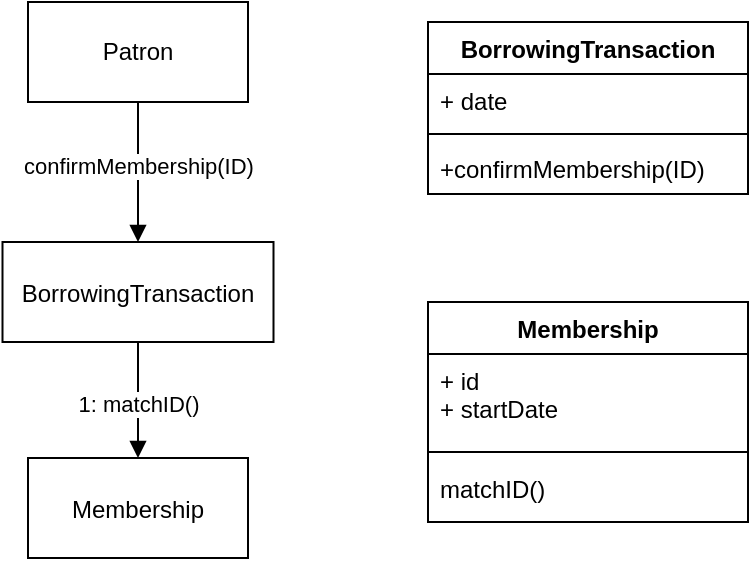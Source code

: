 <mxfile version="23.1.5" type="github">
  <diagram name="Page-1" id="e7e014a7-5840-1c2e-5031-d8a46d1fe8dd">
    <mxGraphModel dx="989" dy="629" grid="1" gridSize="10" guides="1" tooltips="1" connect="1" arrows="1" fold="1" page="1" pageScale="1" pageWidth="1169" pageHeight="826" background="none" math="0" shadow="0">
      <root>
        <mxCell id="0" />
        <mxCell id="1" parent="0" />
        <mxCell id="l5u-4_CDlA-rln_UsC7J-47" value="1: matchID()" style="html=1;verticalAlign=bottom;endArrow=block;curved=0;rounded=0;entryX=0.5;entryY=0;entryDx=0;entryDy=0;exitX=0.5;exitY=1;exitDx=0;exitDy=0;" edge="1" parent="1" source="7" target="15">
          <mxGeometry x="0.379" width="80" relative="1" as="geometry">
            <mxPoint x="389.73" y="180" as="sourcePoint" />
            <mxPoint x="389.73" y="227" as="targetPoint" />
            <Array as="points">
              <mxPoint x="225" y="370" />
            </Array>
            <mxPoint as="offset" />
          </mxGeometry>
        </mxCell>
        <mxCell id="15" value="Membership" style="" parent="1" vertex="1">
          <mxGeometry x="170" y="388" width="110" height="50" as="geometry" />
        </mxCell>
        <mxCell id="7" value="BorrowingTransaction" style="" parent="1" vertex="1">
          <mxGeometry x="157.25" y="280" width="135.5" height="50" as="geometry" />
        </mxCell>
        <mxCell id="l5u-4_CDlA-rln_UsC7J-46" value="confirmMembership(ID)" style="html=1;verticalAlign=bottom;endArrow=block;curved=0;rounded=0;entryX=0.5;entryY=0;entryDx=0;entryDy=0;exitX=0.5;exitY=1;exitDx=0;exitDy=0;" edge="1" parent="1" source="l5u-4_CDlA-rln_UsC7J-53" target="7">
          <mxGeometry x="0.176" width="80" relative="1" as="geometry">
            <mxPoint x="547.75" y="120" as="sourcePoint" />
            <mxPoint x="695.5" y="100" as="targetPoint" />
            <mxPoint as="offset" />
          </mxGeometry>
        </mxCell>
        <mxCell id="l5u-4_CDlA-rln_UsC7J-53" value="Patron" style="html=1;whiteSpace=wrap;" vertex="1" parent="1">
          <mxGeometry x="170" y="160" width="110" height="50" as="geometry" />
        </mxCell>
        <mxCell id="l5u-4_CDlA-rln_UsC7J-54" value="BorrowingTransaction" style="swimlane;fontStyle=1;align=center;verticalAlign=top;childLayout=stackLayout;horizontal=1;startSize=26;horizontalStack=0;resizeParent=1;resizeParentMax=0;resizeLast=0;collapsible=1;marginBottom=0;whiteSpace=wrap;html=1;" vertex="1" parent="1">
          <mxGeometry x="370" y="170" width="160" height="86" as="geometry" />
        </mxCell>
        <mxCell id="l5u-4_CDlA-rln_UsC7J-55" value="+ date" style="text;strokeColor=none;fillColor=none;align=left;verticalAlign=top;spacingLeft=4;spacingRight=4;overflow=hidden;rotatable=0;points=[[0,0.5],[1,0.5]];portConstraint=eastwest;whiteSpace=wrap;html=1;" vertex="1" parent="l5u-4_CDlA-rln_UsC7J-54">
          <mxGeometry y="26" width="160" height="26" as="geometry" />
        </mxCell>
        <mxCell id="l5u-4_CDlA-rln_UsC7J-56" value="" style="line;strokeWidth=1;fillColor=none;align=left;verticalAlign=middle;spacingTop=-1;spacingLeft=3;spacingRight=3;rotatable=0;labelPosition=right;points=[];portConstraint=eastwest;strokeColor=inherit;" vertex="1" parent="l5u-4_CDlA-rln_UsC7J-54">
          <mxGeometry y="52" width="160" height="8" as="geometry" />
        </mxCell>
        <mxCell id="l5u-4_CDlA-rln_UsC7J-57" value="+confirmMembership(ID)" style="text;strokeColor=none;fillColor=none;align=left;verticalAlign=top;spacingLeft=4;spacingRight=4;overflow=hidden;rotatable=0;points=[[0,0.5],[1,0.5]];portConstraint=eastwest;whiteSpace=wrap;html=1;" vertex="1" parent="l5u-4_CDlA-rln_UsC7J-54">
          <mxGeometry y="60" width="160" height="26" as="geometry" />
        </mxCell>
        <mxCell id="l5u-4_CDlA-rln_UsC7J-58" value="Membership" style="swimlane;fontStyle=1;align=center;verticalAlign=top;childLayout=stackLayout;horizontal=1;startSize=26;horizontalStack=0;resizeParent=1;resizeParentMax=0;resizeLast=0;collapsible=1;marginBottom=0;whiteSpace=wrap;html=1;" vertex="1" parent="1">
          <mxGeometry x="370" y="310" width="160" height="110" as="geometry" />
        </mxCell>
        <mxCell id="l5u-4_CDlA-rln_UsC7J-59" value="+ id&lt;br&gt;+ startDate" style="text;strokeColor=none;fillColor=none;align=left;verticalAlign=top;spacingLeft=4;spacingRight=4;overflow=hidden;rotatable=0;points=[[0,0.5],[1,0.5]];portConstraint=eastwest;whiteSpace=wrap;html=1;" vertex="1" parent="l5u-4_CDlA-rln_UsC7J-58">
          <mxGeometry y="26" width="160" height="44" as="geometry" />
        </mxCell>
        <mxCell id="l5u-4_CDlA-rln_UsC7J-60" value="" style="line;strokeWidth=1;fillColor=none;align=left;verticalAlign=middle;spacingTop=-1;spacingLeft=3;spacingRight=3;rotatable=0;labelPosition=right;points=[];portConstraint=eastwest;strokeColor=inherit;" vertex="1" parent="l5u-4_CDlA-rln_UsC7J-58">
          <mxGeometry y="70" width="160" height="10" as="geometry" />
        </mxCell>
        <mxCell id="l5u-4_CDlA-rln_UsC7J-61" value="matchID()" style="text;strokeColor=none;fillColor=none;align=left;verticalAlign=top;spacingLeft=4;spacingRight=4;overflow=hidden;rotatable=0;points=[[0,0.5],[1,0.5]];portConstraint=eastwest;whiteSpace=wrap;html=1;" vertex="1" parent="l5u-4_CDlA-rln_UsC7J-58">
          <mxGeometry y="80" width="160" height="30" as="geometry" />
        </mxCell>
      </root>
    </mxGraphModel>
  </diagram>
</mxfile>
